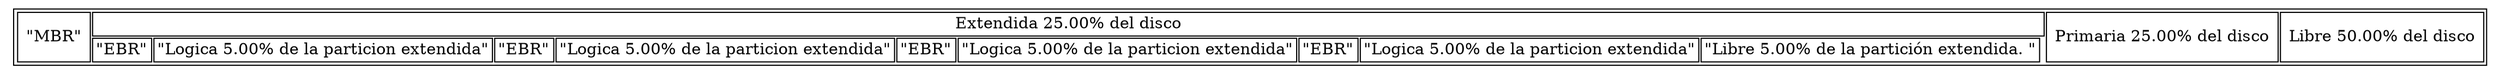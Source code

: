digraph G{
 rankdir=TB;
 forcelabels= true;
 graph [ dpi = "600"] ; 
 node [shape = plaintext];
 nodo1 [label = <<table>
 <tr>
 <td ROWSPAN='2'> "MBR" </td><td COLSPAN='11'> Extendida 
25.00% del disco </td>
<td ROWSPAN='2'> Primaria 
25.00% del disco </td>
<td ROWSPAN='2'> Libre 
50.00% del disco </td></tr>

<tr>
<td>"EBR"</td><td>"Logica
 5.00% de la particion extendida"</td>
<td>"EBR"</td><td>"Logica
 5.00% de la particion extendida"</td>
<td>"EBR"</td><td>"Logica
 5.00% de la particion extendida"</td>
<td>"EBR"</td><td>"Logica
 5.00% de la particion extendida"</td>
<td>"Libre 
5.00% de la partición extendida. "</td>
</tr>

</table>>];
}
